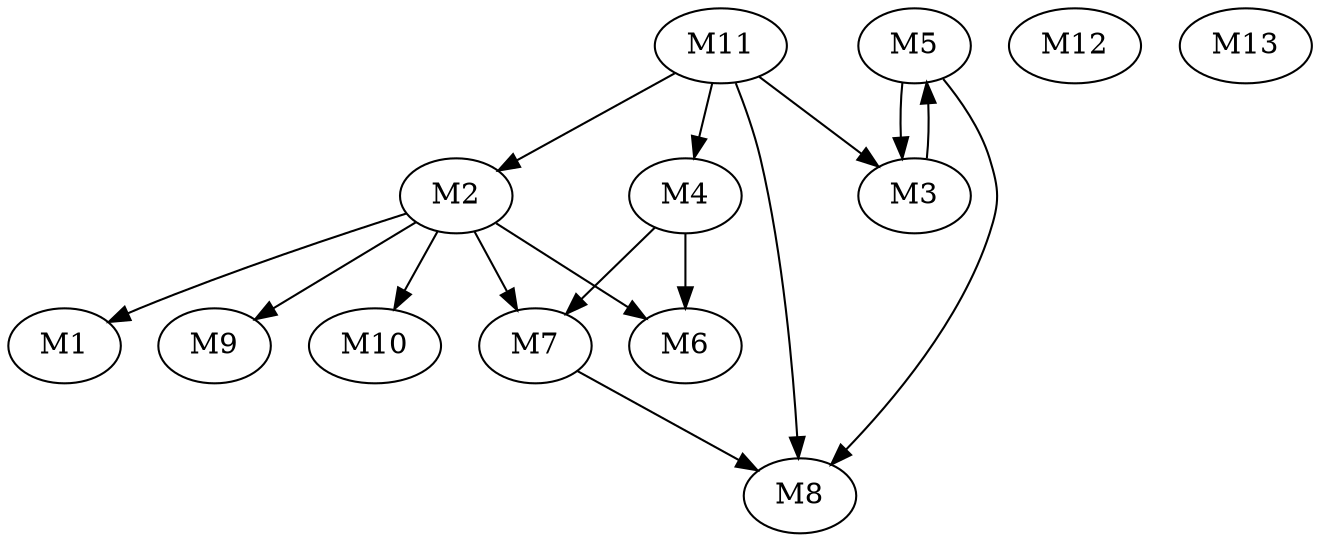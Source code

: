 digraph G {
M1;
M2;
M3;
M4;
M5;
M6;
M7;
M8;
M9;
M10;
M11;
M12;
M13;
M11 -> M2;
M11 -> M8;
M11 -> M3;
M11 -> M4;
M2 -> M10;
M2 -> M9;
M2 -> M7;
M2 -> M6;
M2 -> M1;
M4 -> M7;
M4 -> M6;
M7 -> M8;
M3 -> M5;
M5 -> M8;
M5 -> M3;
}

